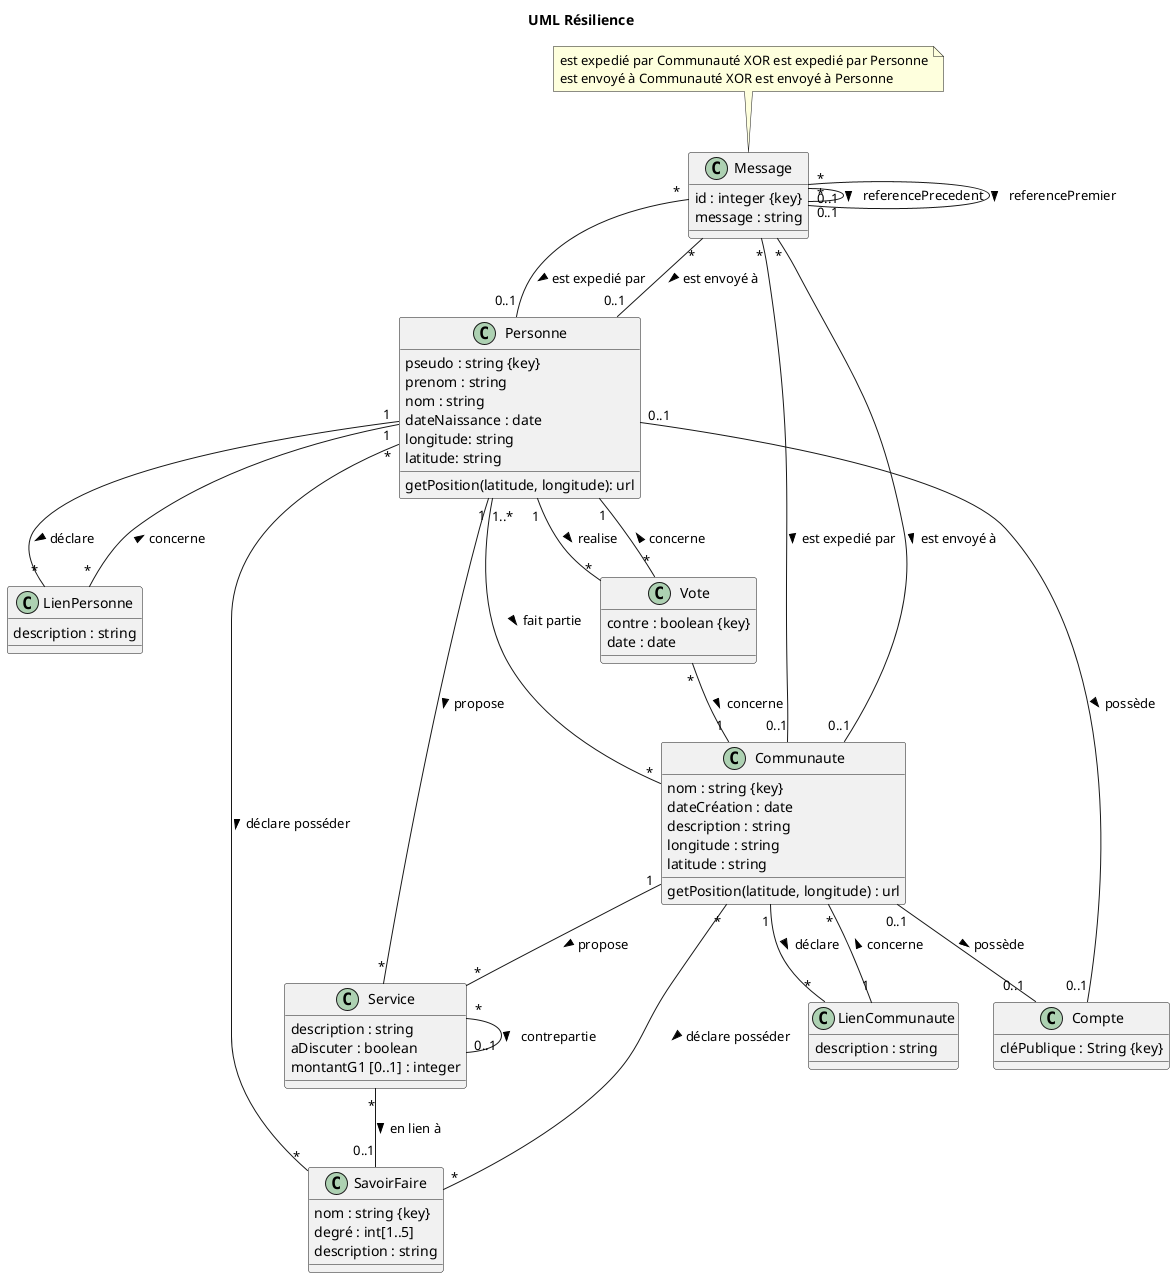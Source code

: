 @startuml
title UML Résilience

class Personne {
  pseudo : string {key}
  prenom : string
  nom : string
  dateNaissance : date
  longitude: string
  latitude: string
  getPosition(latitude, longitude): url
}
Personne "1" -- "*" LienPersonne : déclare >
Personne "1" -- "*" LienPersonne : < concerne
Personne "1" -- "*" Service: propose >
Personne "1..*" -down- "*" Communaute : fait partie >

class LienPersonne {
	description : string
}

class Communaute {
	nom : string {key}
	dateCréation : date
	description : string
	longitude : string
	latitude : string
	getPosition(latitude, longitude) : url
}
Communaute "1" -- "*" LienCommunaute : déclare >
Communaute "*" -- "1" LienCommunaute : < concerne
Communaute "1" -- "*" Service : propose >

class LienCommunaute {
  description : string
}

class Vote {
   contre : boolean {key}
   date : date
}
Personne "1" -- "*" Vote : realise >
Vote "*" -- "1" Personne : concerne >
Vote "*" -- "1" Communaute : concerne >

class SavoirFaire {
   nom : string {key}
   degré : int[1..5]
   description : string
}
Personne "*" -- "*" SavoirFaire : déclare posséder >
Communaute "*" -- "*" SavoirFaire : déclare posséder >


class Service{
  description : string
  aDiscuter : boolean
  montantG1 [0..1] : integer
}
Service "*" -- "0..1" SavoirFaire : en lien à >
Service "*" -- "0..1" Service : contrepartie >

class Message  {
   id : integer {key}
   message : string
}
Message "*" -- "0..1" Communaute : est expedié par >
Message "*" -- "0..1" Communaute : est envoyé à >
Message "*" -- "0..1" Personne : est expedié par >
Message "*" -- "0..1" Personne : est envoyé à >
Message "*" -- "0..1" Message : referencePrecedent >
Message "*" -- "0..1" Message : referencePremier >
note top of Message
    est expedié par Communauté XOR est expedié par Personne
    est envoyé à Communauté XOR est envoyé à Personne
end note

class Compte {
   cléPublique : String {key}
}
Personne "0..1" -- "0..1" Compte : possède >
Communaute "0..1" -- "0..1" Compte : possède >

@enduml
